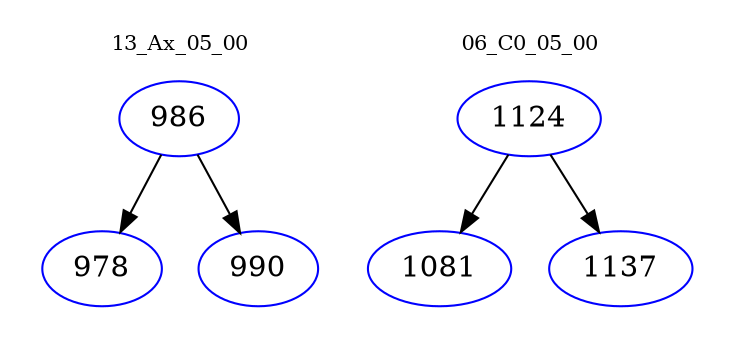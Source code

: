 digraph{
subgraph cluster_0 {
color = white
label = "13_Ax_05_00";
fontsize=10;
T0_986 [label="986", color="blue"]
T0_986 -> T0_978 [color="black"]
T0_978 [label="978", color="blue"]
T0_986 -> T0_990 [color="black"]
T0_990 [label="990", color="blue"]
}
subgraph cluster_1 {
color = white
label = "06_C0_05_00";
fontsize=10;
T1_1124 [label="1124", color="blue"]
T1_1124 -> T1_1081 [color="black"]
T1_1081 [label="1081", color="blue"]
T1_1124 -> T1_1137 [color="black"]
T1_1137 [label="1137", color="blue"]
}
}
